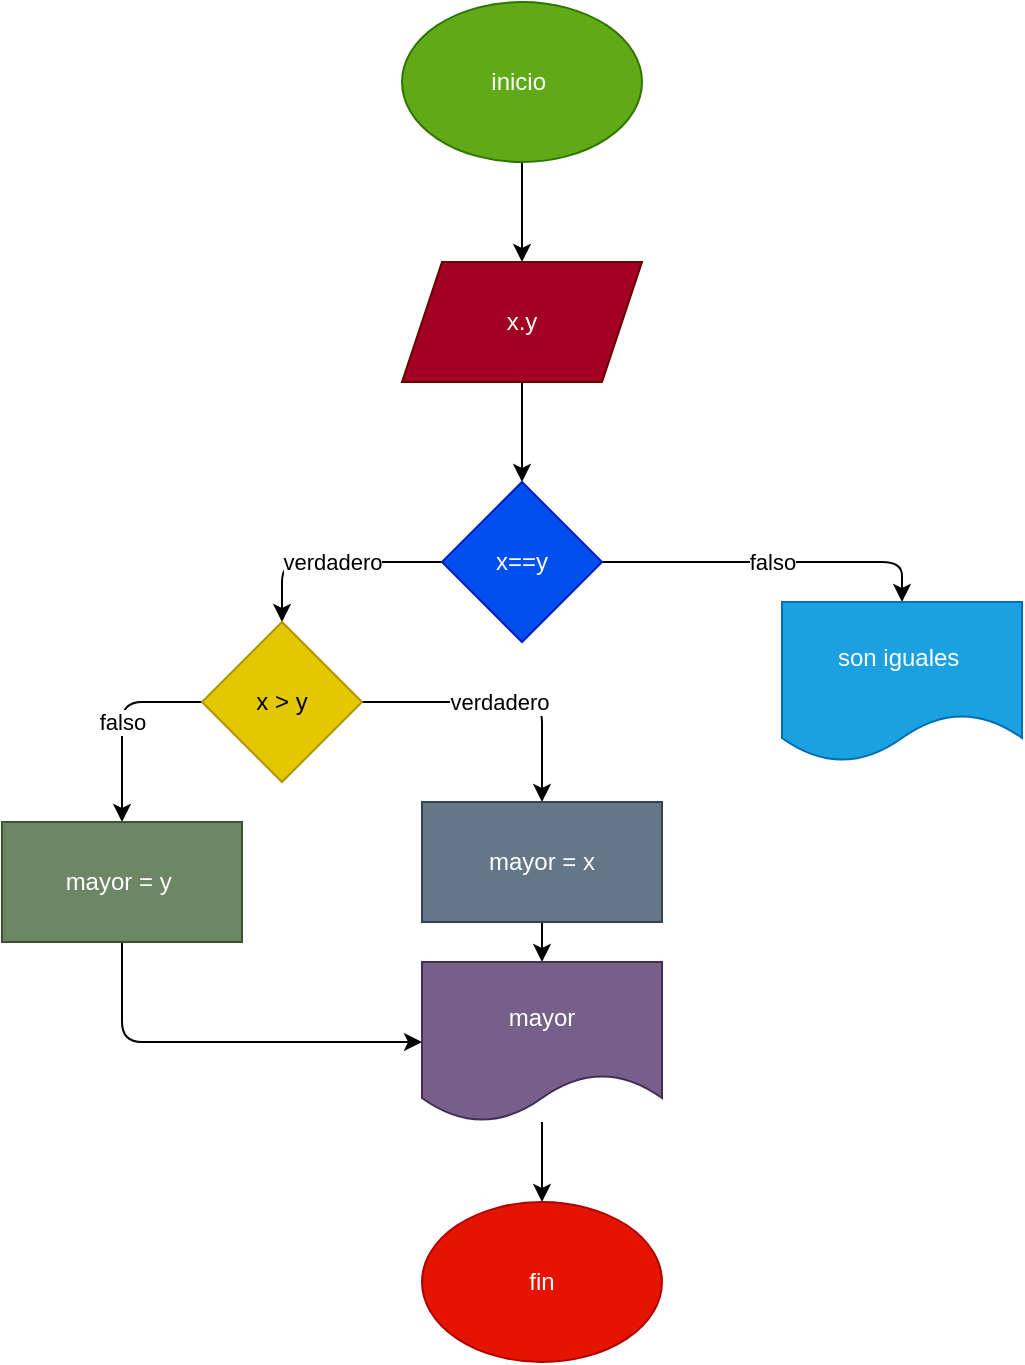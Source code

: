 <mxfile>
    <diagram id="71toku-_cRwFDWvQPaj1" name="Página-1">
        <mxGraphModel dx="662" dy="411" grid="1" gridSize="10" guides="1" tooltips="1" connect="1" arrows="1" fold="1" page="1" pageScale="1" pageWidth="827" pageHeight="1169" math="0" shadow="0">
            <root>
                <mxCell id="0"/>
                <mxCell id="1" parent="0"/>
                <mxCell id="7" style="edgeStyle=none;html=1;fontFamily=Verdana;" parent="1" source="2" target="4" edge="1">
                    <mxGeometry relative="1" as="geometry"/>
                </mxCell>
                <mxCell id="2" value="inicio&amp;nbsp;" style="ellipse;whiteSpace=wrap;html=1;fillColor=#60a917;fontColor=#ffffff;strokeColor=#2D7600;" parent="1" vertex="1">
                    <mxGeometry x="260" y="80" width="120" height="80" as="geometry"/>
                </mxCell>
                <mxCell id="8" style="edgeStyle=none;html=1;entryX=0.5;entryY=0;entryDx=0;entryDy=0;fontFamily=Verdana;" parent="1" source="4" edge="1">
                    <mxGeometry relative="1" as="geometry">
                        <mxPoint x="320" y="320" as="targetPoint"/>
                    </mxGeometry>
                </mxCell>
                <mxCell id="4" value="x.y" style="shape=parallelogram;perimeter=parallelogramPerimeter;whiteSpace=wrap;html=1;fixedSize=1;fillColor=#a20025;fontColor=#ffffff;strokeColor=#6F0000;" parent="1" vertex="1">
                    <mxGeometry x="260" y="210" width="120" height="60" as="geometry"/>
                </mxCell>
                <mxCell id="12" value="verdadero" style="edgeStyle=none;html=1;exitX=0;exitY=0.5;exitDx=0;exitDy=0;" edge="1" parent="1" source="11" target="13">
                    <mxGeometry relative="1" as="geometry">
                        <mxPoint x="200" y="430" as="targetPoint"/>
                        <Array as="points">
                            <mxPoint x="200" y="360"/>
                        </Array>
                    </mxGeometry>
                </mxCell>
                <mxCell id="14" value="falso" style="edgeStyle=none;html=1;" edge="1" parent="1" source="11" target="15">
                    <mxGeometry relative="1" as="geometry">
                        <mxPoint x="510" y="420" as="targetPoint"/>
                        <Array as="points">
                            <mxPoint x="470" y="360"/>
                            <mxPoint x="510" y="360"/>
                        </Array>
                    </mxGeometry>
                </mxCell>
                <mxCell id="11" value="x==y" style="rhombus;whiteSpace=wrap;html=1;fillColor=#0050ef;fontColor=#ffffff;strokeColor=#001DBC;" vertex="1" parent="1">
                    <mxGeometry x="280" y="320" width="80" height="80" as="geometry"/>
                </mxCell>
                <mxCell id="16" value="verdadero&amp;nbsp;" style="edgeStyle=none;html=1;" edge="1" parent="1" source="13" target="17">
                    <mxGeometry relative="1" as="geometry">
                        <mxPoint x="330" y="510" as="targetPoint"/>
                        <Array as="points">
                            <mxPoint x="300" y="430"/>
                            <mxPoint x="330" y="430"/>
                        </Array>
                    </mxGeometry>
                </mxCell>
                <mxCell id="18" value="falso" style="edgeStyle=none;html=1;" edge="1" parent="1" source="13" target="19">
                    <mxGeometry relative="1" as="geometry">
                        <mxPoint x="120" y="520" as="targetPoint"/>
                        <Array as="points">
                            <mxPoint x="120" y="430"/>
                        </Array>
                    </mxGeometry>
                </mxCell>
                <mxCell id="13" value="x &amp;gt; y" style="rhombus;whiteSpace=wrap;html=1;fillColor=#e3c800;fontColor=#000000;strokeColor=#B09500;" vertex="1" parent="1">
                    <mxGeometry x="160" y="390" width="80" height="80" as="geometry"/>
                </mxCell>
                <mxCell id="15" value="son iguales&amp;nbsp;" style="shape=document;whiteSpace=wrap;html=1;boundedLbl=1;fillColor=#1ba1e2;fontColor=#ffffff;strokeColor=#006EAF;" vertex="1" parent="1">
                    <mxGeometry x="450" y="380" width="120" height="80" as="geometry"/>
                </mxCell>
                <mxCell id="20" style="edgeStyle=none;html=1;" edge="1" parent="1" source="17" target="21">
                    <mxGeometry relative="1" as="geometry">
                        <mxPoint x="330" y="600" as="targetPoint"/>
                    </mxGeometry>
                </mxCell>
                <mxCell id="17" value="mayor = x" style="rounded=0;whiteSpace=wrap;html=1;fillColor=#647687;fontColor=#ffffff;strokeColor=#314354;" vertex="1" parent="1">
                    <mxGeometry x="270" y="480" width="120" height="60" as="geometry"/>
                </mxCell>
                <mxCell id="24" style="edgeStyle=none;html=1;entryX=0;entryY=0.5;entryDx=0;entryDy=0;" edge="1" parent="1" source="19" target="21">
                    <mxGeometry relative="1" as="geometry">
                        <mxPoint x="120" y="640" as="targetPoint"/>
                        <Array as="points">
                            <mxPoint x="120" y="600"/>
                        </Array>
                    </mxGeometry>
                </mxCell>
                <mxCell id="19" value="mayor = y&amp;nbsp;" style="rounded=0;whiteSpace=wrap;html=1;fillColor=#6d8764;fontColor=#ffffff;strokeColor=#3A5431;" vertex="1" parent="1">
                    <mxGeometry x="60" y="490" width="120" height="60" as="geometry"/>
                </mxCell>
                <mxCell id="22" style="edgeStyle=none;html=1;" edge="1" parent="1" source="21" target="23">
                    <mxGeometry relative="1" as="geometry">
                        <mxPoint x="330" y="690" as="targetPoint"/>
                    </mxGeometry>
                </mxCell>
                <mxCell id="21" value="mayor" style="shape=document;whiteSpace=wrap;html=1;boundedLbl=1;fillColor=#76608a;fontColor=#ffffff;strokeColor=#432D57;" vertex="1" parent="1">
                    <mxGeometry x="270" y="560" width="120" height="80" as="geometry"/>
                </mxCell>
                <mxCell id="23" value="fin" style="ellipse;whiteSpace=wrap;html=1;fillColor=#e51400;fontColor=#ffffff;strokeColor=#B20000;" vertex="1" parent="1">
                    <mxGeometry x="270" y="680" width="120" height="80" as="geometry"/>
                </mxCell>
            </root>
        </mxGraphModel>
    </diagram>
</mxfile>